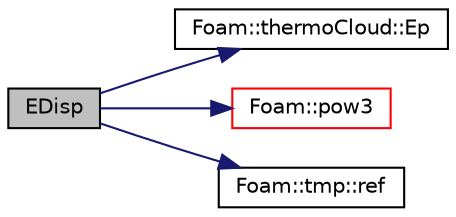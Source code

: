 digraph "EDisp"
{
  bgcolor="transparent";
  edge [fontname="Helvetica",fontsize="10",labelfontname="Helvetica",labelfontsize="10"];
  node [fontname="Helvetica",fontsize="10",shape=record];
  rankdir="LR";
  Node12 [label="EDisp",height=0.2,width=0.4,color="black", fillcolor="grey75", style="filled", fontcolor="black"];
  Node12 -> Node13 [color="midnightblue",fontsize="10",style="solid",fontname="Helvetica"];
  Node13 [label="Foam::thermoCloud::Ep",height=0.2,width=0.4,color="black",URL="$a24877.html#ab99c540f82ad9b4036daa1b1a6fa0c1a",tooltip="Return tmp equivalent particulate emission. "];
  Node12 -> Node14 [color="midnightblue",fontsize="10",style="solid",fontname="Helvetica"];
  Node14 [label="Foam::pow3",height=0.2,width=0.4,color="red",URL="$a21851.html#a2e8f5d970ee4fb466536c3c46bae91fe"];
  Node12 -> Node18 [color="midnightblue",fontsize="10",style="solid",fontname="Helvetica"];
  Node18 [label="Foam::tmp::ref",height=0.2,width=0.4,color="black",URL="$a27077.html#aeaf81e641282874cef07f5b808efc83b",tooltip="Return non-const reference or generate a fatal error. "];
}
